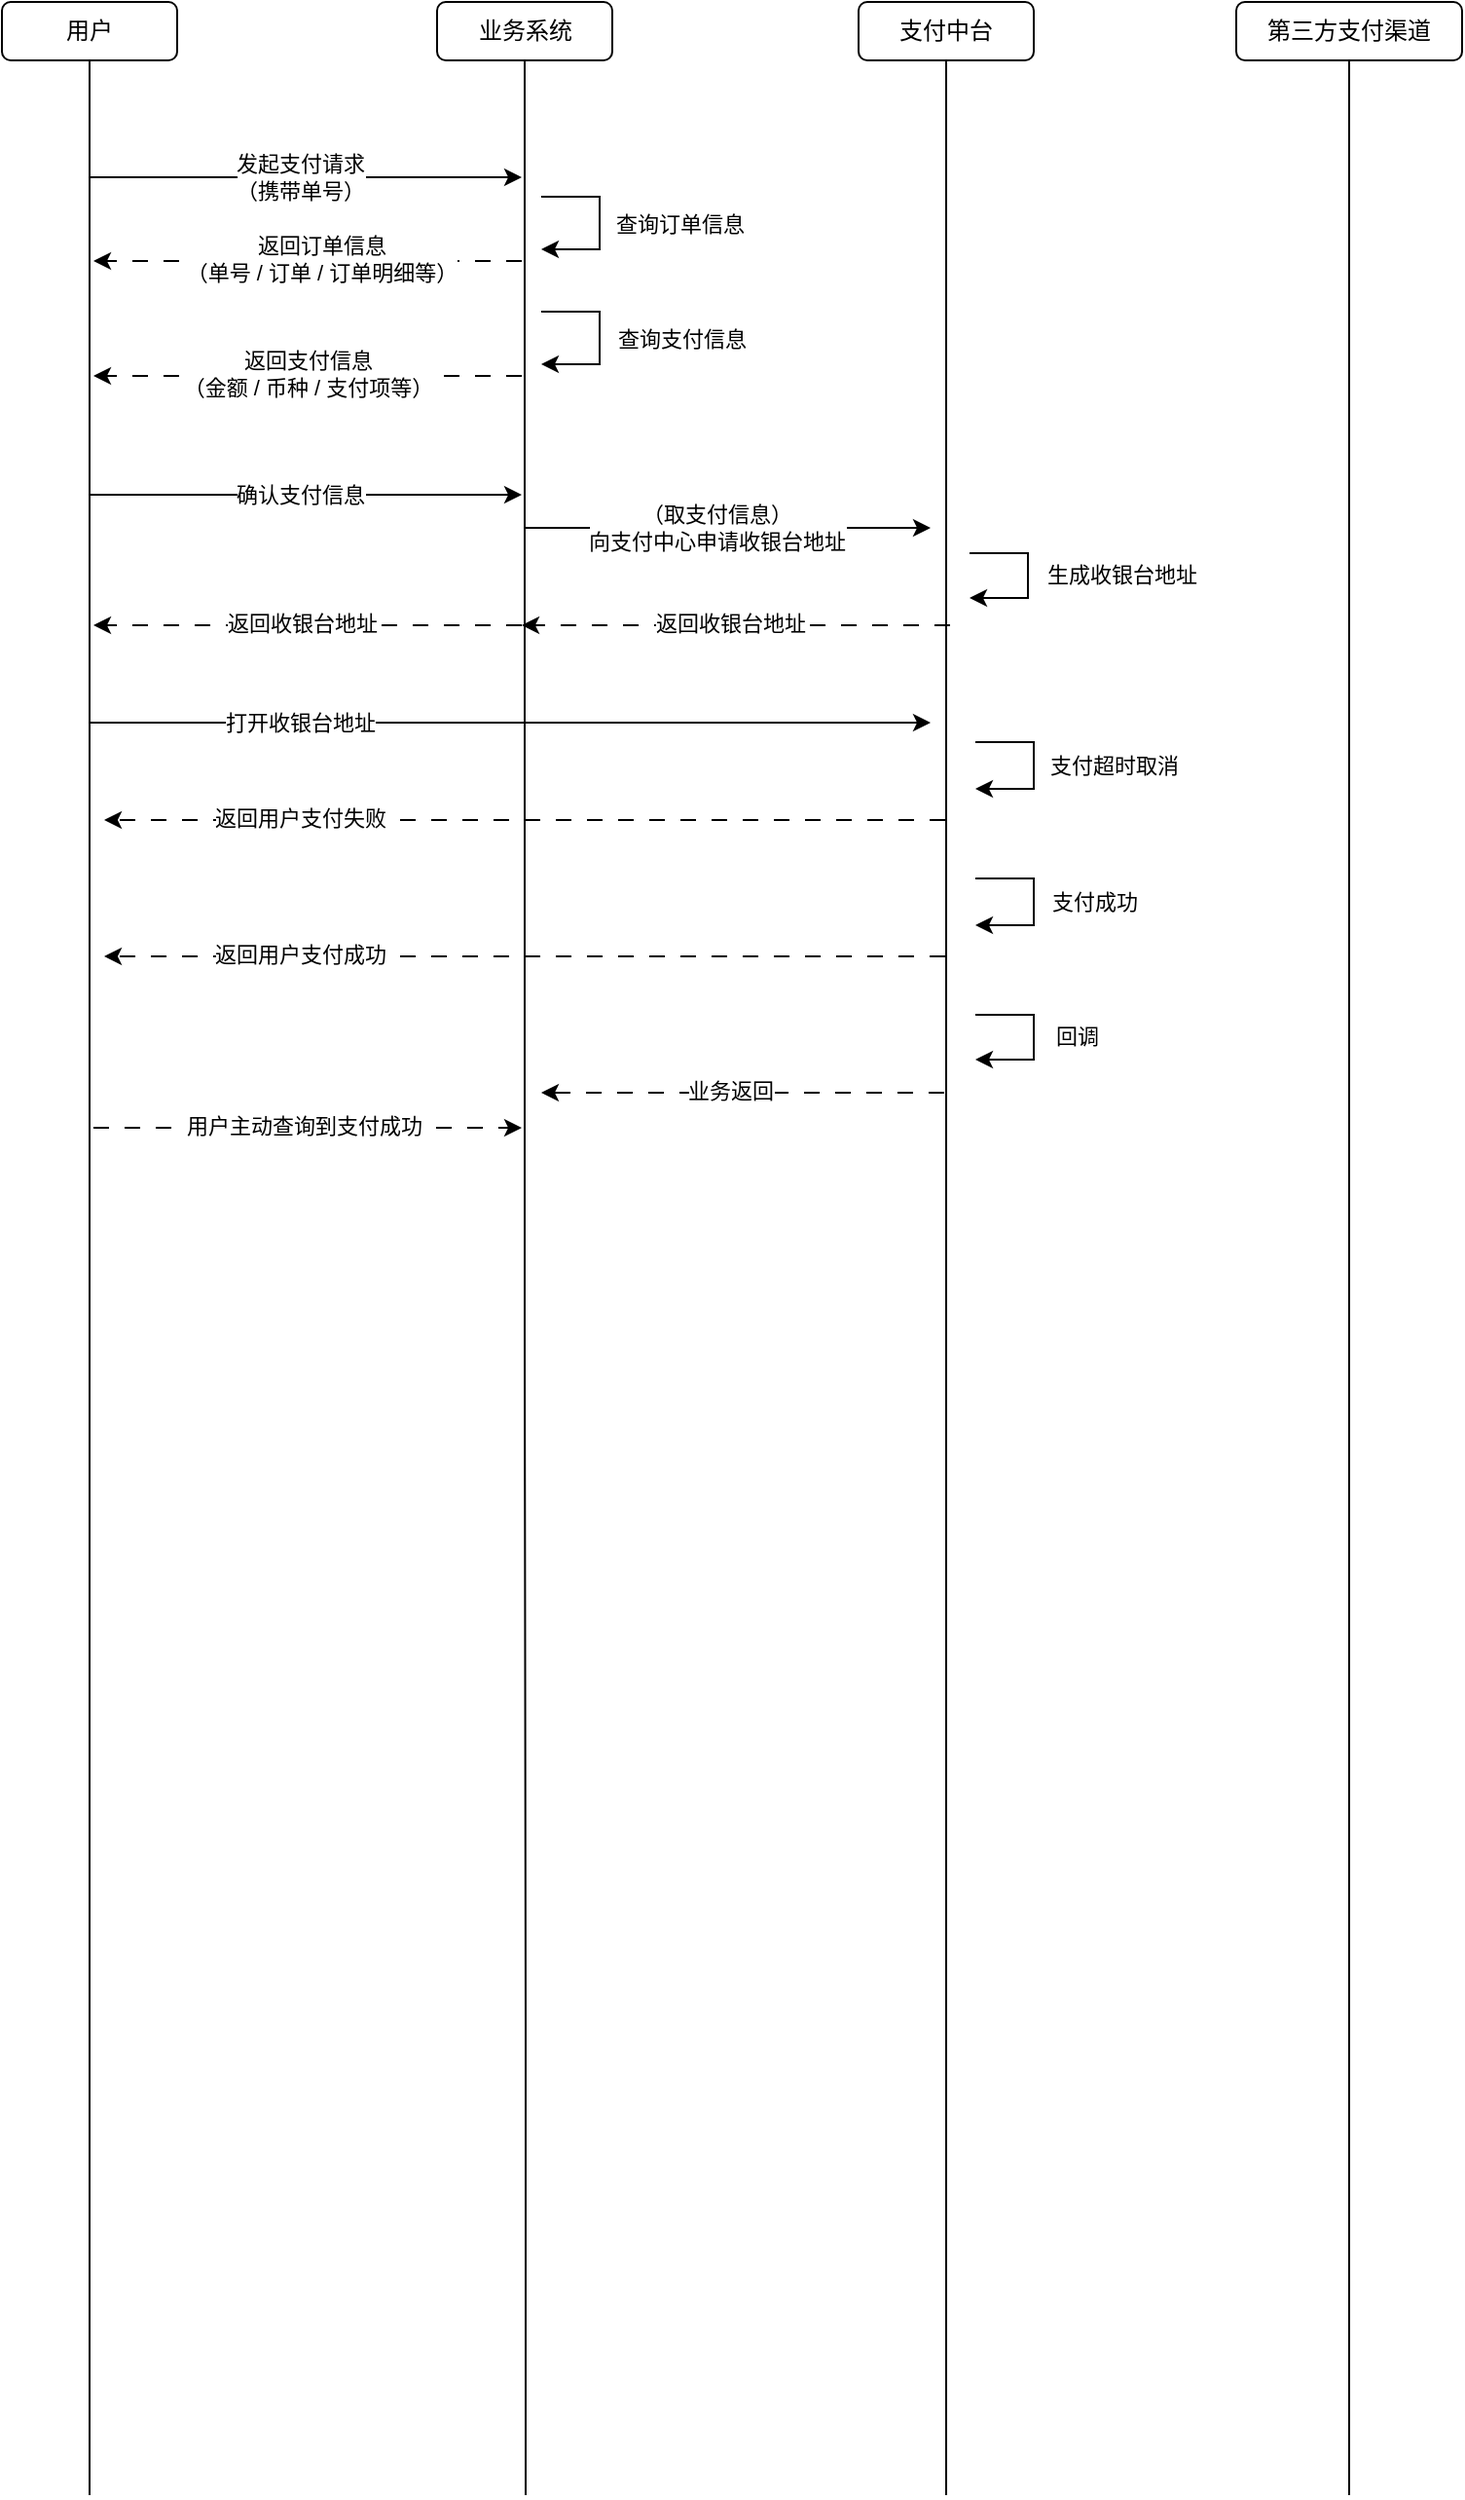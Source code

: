 <mxfile version="26.2.13">
  <diagram name="第 1 页" id="jCKyARXtS3_KU_H70kB-">
    <mxGraphModel dx="2267" dy="1456" grid="1" gridSize="10" guides="1" tooltips="1" connect="1" arrows="1" fold="1" page="1" pageScale="1" pageWidth="827" pageHeight="1169" math="0" shadow="0">
      <root>
        <mxCell id="0" />
        <mxCell id="1" parent="0" />
        <mxCell id="vybOab_Kj2c5safNkpu3-1" style="edgeStyle=orthogonalEdgeStyle;rounded=0;orthogonalLoop=1;jettySize=auto;html=1;exitX=0.5;exitY=1;exitDx=0;exitDy=0;endArrow=none;endFill=0;" parent="1" source="vybOab_Kj2c5safNkpu3-4" edge="1">
          <mxGeometry relative="1" as="geometry">
            <mxPoint x="528" y="1760" as="targetPoint" />
          </mxGeometry>
        </mxCell>
        <mxCell id="vybOab_Kj2c5safNkpu3-4" value="用户" style="rounded=1;whiteSpace=wrap;html=1;" parent="1" vertex="1">
          <mxGeometry x="483" y="480" width="90" height="30" as="geometry" />
        </mxCell>
        <mxCell id="vybOab_Kj2c5safNkpu3-5" style="edgeStyle=orthogonalEdgeStyle;rounded=0;orthogonalLoop=1;jettySize=auto;html=1;endArrow=none;endFill=0;" parent="1" source="vybOab_Kj2c5safNkpu3-6" edge="1">
          <mxGeometry relative="1" as="geometry">
            <mxPoint x="752" y="1760" as="targetPoint" />
            <Array as="points">
              <mxPoint x="752" y="1160" />
              <mxPoint x="752" y="1160" />
              <mxPoint x="752" y="1518" />
            </Array>
          </mxGeometry>
        </mxCell>
        <mxCell id="vybOab_Kj2c5safNkpu3-6" value="业务系统" style="rounded=1;whiteSpace=wrap;html=1;" parent="1" vertex="1">
          <mxGeometry x="706.5" y="480" width="90" height="30" as="geometry" />
        </mxCell>
        <mxCell id="vybOab_Kj2c5safNkpu3-7" style="edgeStyle=orthogonalEdgeStyle;rounded=0;orthogonalLoop=1;jettySize=auto;html=1;endArrow=none;endFill=0;" parent="1" source="vybOab_Kj2c5safNkpu3-8" edge="1">
          <mxGeometry relative="1" as="geometry">
            <mxPoint x="968" y="1760" as="targetPoint" />
          </mxGeometry>
        </mxCell>
        <mxCell id="vybOab_Kj2c5safNkpu3-8" value="支付中台" style="rounded=1;whiteSpace=wrap;html=1;" parent="1" vertex="1">
          <mxGeometry x="923" y="480" width="90" height="30" as="geometry" />
        </mxCell>
        <mxCell id="vybOab_Kj2c5safNkpu3-9" style="edgeStyle=orthogonalEdgeStyle;rounded=0;orthogonalLoop=1;jettySize=auto;html=1;endArrow=none;endFill=0;" parent="1" source="vybOab_Kj2c5safNkpu3-10" edge="1">
          <mxGeometry relative="1" as="geometry">
            <mxPoint x="1175" y="1760" as="targetPoint" />
          </mxGeometry>
        </mxCell>
        <mxCell id="vybOab_Kj2c5safNkpu3-10" value="第三方支付渠道" style="rounded=1;whiteSpace=wrap;html=1;" parent="1" vertex="1">
          <mxGeometry x="1117" y="480" width="116" height="30" as="geometry" />
        </mxCell>
        <mxCell id="vybOab_Kj2c5safNkpu3-11" value="" style="endArrow=classic;html=1;rounded=0;" parent="1" edge="1">
          <mxGeometry width="50" height="50" relative="1" as="geometry">
            <mxPoint x="528" y="570" as="sourcePoint" />
            <mxPoint x="750" y="570" as="targetPoint" />
          </mxGeometry>
        </mxCell>
        <mxCell id="vybOab_Kj2c5safNkpu3-12" value="发起支付请求&lt;div&gt;（携带单号）&lt;/div&gt;" style="edgeLabel;html=1;align=center;verticalAlign=middle;resizable=0;points=[];" parent="vybOab_Kj2c5safNkpu3-11" vertex="1" connectable="0">
          <mxGeometry x="-0.32" y="-1" relative="1" as="geometry">
            <mxPoint x="32" y="-1" as="offset" />
          </mxGeometry>
        </mxCell>
        <mxCell id="vybOab_Kj2c5safNkpu3-13" value="" style="endArrow=classic;html=1;rounded=0;dashed=1;dashPattern=8 8;" parent="1" edge="1">
          <mxGeometry width="50" height="50" relative="1" as="geometry">
            <mxPoint x="750" y="613" as="sourcePoint" />
            <mxPoint x="530" y="613" as="targetPoint" />
          </mxGeometry>
        </mxCell>
        <mxCell id="vybOab_Kj2c5safNkpu3-14" value="返回订单信息&lt;div&gt;（单号 / 订单 / 订单明细等）&lt;/div&gt;" style="edgeLabel;html=1;align=center;verticalAlign=middle;resizable=0;points=[];" parent="vybOab_Kj2c5safNkpu3-13" vertex="1" connectable="0">
          <mxGeometry x="-0.32" y="-1" relative="1" as="geometry">
            <mxPoint x="-28" as="offset" />
          </mxGeometry>
        </mxCell>
        <mxCell id="vybOab_Kj2c5safNkpu3-15" value="" style="endArrow=classic;html=1;rounded=0;" parent="1" edge="1">
          <mxGeometry width="50" height="50" relative="1" as="geometry">
            <mxPoint x="760" y="580" as="sourcePoint" />
            <mxPoint x="760" y="607" as="targetPoint" />
            <Array as="points">
              <mxPoint x="790" y="580" />
              <mxPoint x="790" y="597" />
              <mxPoint x="790" y="607" />
              <mxPoint x="780" y="607" />
            </Array>
          </mxGeometry>
        </mxCell>
        <mxCell id="vybOab_Kj2c5safNkpu3-16" value="查询订单信息" style="edgeLabel;html=1;align=center;verticalAlign=middle;resizable=0;points=[];" parent="vybOab_Kj2c5safNkpu3-15" vertex="1" connectable="0">
          <mxGeometry x="-0.017" y="-1" relative="1" as="geometry">
            <mxPoint x="42" y="1" as="offset" />
          </mxGeometry>
        </mxCell>
        <mxCell id="vybOab_Kj2c5safNkpu3-19" value="" style="endArrow=classic;html=1;rounded=0;" parent="1" edge="1">
          <mxGeometry width="50" height="50" relative="1" as="geometry">
            <mxPoint x="983" y="860" as="sourcePoint" />
            <mxPoint x="983" y="884" as="targetPoint" />
            <Array as="points">
              <mxPoint x="1013" y="860" />
              <mxPoint x="1013" y="877" />
              <mxPoint x="1013" y="884" />
              <mxPoint x="1003" y="884" />
            </Array>
          </mxGeometry>
        </mxCell>
        <mxCell id="vybOab_Kj2c5safNkpu3-20" value="支付超时取消" style="edgeLabel;html=1;align=center;verticalAlign=middle;resizable=0;points=[];" parent="vybOab_Kj2c5safNkpu3-19" vertex="1" connectable="0">
          <mxGeometry x="-0.017" y="-1" relative="1" as="geometry">
            <mxPoint x="42" as="offset" />
          </mxGeometry>
        </mxCell>
        <mxCell id="vybOab_Kj2c5safNkpu3-27" value="" style="endArrow=classic;html=1;rounded=0;" parent="1" edge="1">
          <mxGeometry width="50" height="50" relative="1" as="geometry">
            <mxPoint x="980" y="763" as="sourcePoint" />
            <mxPoint x="980" y="786" as="targetPoint" />
            <Array as="points">
              <mxPoint x="1010" y="763" />
              <mxPoint x="1010" y="780" />
              <mxPoint x="1010" y="786" />
              <mxPoint x="1007" y="786" />
              <mxPoint x="1000" y="786" />
            </Array>
          </mxGeometry>
        </mxCell>
        <mxCell id="vybOab_Kj2c5safNkpu3-28" value="生成收银台地址" style="edgeLabel;html=1;align=center;verticalAlign=middle;resizable=0;points=[];" parent="vybOab_Kj2c5safNkpu3-27" vertex="1" connectable="0">
          <mxGeometry x="-0.017" y="-1" relative="1" as="geometry">
            <mxPoint x="49" as="offset" />
          </mxGeometry>
        </mxCell>
        <mxCell id="vybOab_Kj2c5safNkpu3-33" value="" style="endArrow=classic;html=1;rounded=0;" parent="1" edge="1">
          <mxGeometry width="50" height="50" relative="1" as="geometry">
            <mxPoint x="528" y="733" as="sourcePoint" />
            <mxPoint x="750" y="733" as="targetPoint" />
          </mxGeometry>
        </mxCell>
        <mxCell id="vybOab_Kj2c5safNkpu3-34" value="确认支付信息" style="edgeLabel;html=1;align=center;verticalAlign=middle;resizable=0;points=[];" parent="vybOab_Kj2c5safNkpu3-33" vertex="1" connectable="0">
          <mxGeometry x="-0.32" y="-1" relative="1" as="geometry">
            <mxPoint x="32" y="-1" as="offset" />
          </mxGeometry>
        </mxCell>
        <mxCell id="vybOab_Kj2c5safNkpu3-35" value="" style="endArrow=classic;html=1;rounded=0;" parent="1" edge="1">
          <mxGeometry width="50" height="50" relative="1" as="geometry">
            <mxPoint x="752" y="750" as="sourcePoint" />
            <mxPoint x="960" y="750" as="targetPoint" />
          </mxGeometry>
        </mxCell>
        <mxCell id="vybOab_Kj2c5safNkpu3-36" value="&lt;div&gt;（取支付信息）&lt;/div&gt;向支付中心申请收银台地址" style="edgeLabel;html=1;align=center;verticalAlign=middle;resizable=0;points=[];" parent="vybOab_Kj2c5safNkpu3-35" vertex="1" connectable="0">
          <mxGeometry x="-0.32" y="-1" relative="1" as="geometry">
            <mxPoint x="27" y="-1" as="offset" />
          </mxGeometry>
        </mxCell>
        <mxCell id="vybOab_Kj2c5safNkpu3-37" value="" style="endArrow=classic;html=1;rounded=0;dashed=1;dashPattern=8 8;" parent="1" edge="1">
          <mxGeometry width="50" height="50" relative="1" as="geometry">
            <mxPoint x="967.5" y="900" as="sourcePoint" />
            <mxPoint x="535.5" y="900" as="targetPoint" />
          </mxGeometry>
        </mxCell>
        <mxCell id="vybOab_Kj2c5safNkpu3-38" value="返回用户支付失败" style="edgeLabel;html=1;align=center;verticalAlign=middle;resizable=0;points=[];" parent="vybOab_Kj2c5safNkpu3-37" vertex="1" connectable="0">
          <mxGeometry x="-0.32" y="-1" relative="1" as="geometry">
            <mxPoint x="-185" as="offset" />
          </mxGeometry>
        </mxCell>
        <mxCell id="vybOab_Kj2c5safNkpu3-39" value="" style="endArrow=classic;html=1;rounded=0;dashed=1;dashPattern=8 8;" parent="1" edge="1">
          <mxGeometry width="50" height="50" relative="1" as="geometry">
            <mxPoint x="970" y="800" as="sourcePoint" />
            <mxPoint x="750" y="800" as="targetPoint" />
          </mxGeometry>
        </mxCell>
        <mxCell id="vybOab_Kj2c5safNkpu3-40" value="返回收银台地址" style="edgeLabel;html=1;align=center;verticalAlign=middle;resizable=0;points=[];" parent="vybOab_Kj2c5safNkpu3-39" vertex="1" connectable="0">
          <mxGeometry x="-0.32" y="-1" relative="1" as="geometry">
            <mxPoint x="-38" as="offset" />
          </mxGeometry>
        </mxCell>
        <mxCell id="vybOab_Kj2c5safNkpu3-43" value="" style="endArrow=classic;html=1;rounded=0;" parent="1" edge="1">
          <mxGeometry width="50" height="50" relative="1" as="geometry">
            <mxPoint x="528" y="850" as="sourcePoint" />
            <mxPoint x="960" y="850" as="targetPoint" />
          </mxGeometry>
        </mxCell>
        <mxCell id="vybOab_Kj2c5safNkpu3-44" value="打开收银台地址" style="edgeLabel;html=1;align=center;verticalAlign=middle;resizable=0;points=[];" parent="vybOab_Kj2c5safNkpu3-43" vertex="1" connectable="0">
          <mxGeometry x="-0.32" y="-1" relative="1" as="geometry">
            <mxPoint x="-39" y="-1" as="offset" />
          </mxGeometry>
        </mxCell>
        <mxCell id="vybOab_Kj2c5safNkpu3-48" value="" style="endArrow=classic;html=1;rounded=0;" parent="1" edge="1">
          <mxGeometry width="50" height="50" relative="1" as="geometry">
            <mxPoint x="983" y="1000" as="sourcePoint" />
            <mxPoint x="983" y="1023" as="targetPoint" />
            <Array as="points">
              <mxPoint x="1013" y="1000" />
              <mxPoint x="1013" y="1017" />
              <mxPoint x="1013" y="1023" />
              <mxPoint x="1010" y="1023" />
              <mxPoint x="1003" y="1023" />
            </Array>
          </mxGeometry>
        </mxCell>
        <mxCell id="vybOab_Kj2c5safNkpu3-49" value="回调" style="edgeLabel;html=1;align=center;verticalAlign=middle;resizable=0;points=[];" parent="vybOab_Kj2c5safNkpu3-48" vertex="1" connectable="0">
          <mxGeometry x="-0.017" y="-1" relative="1" as="geometry">
            <mxPoint x="23" as="offset" />
          </mxGeometry>
        </mxCell>
        <mxCell id="vybOab_Kj2c5safNkpu3-52" value="" style="endArrow=classic;html=1;rounded=0;dashed=1;dashPattern=8 8;" parent="1" edge="1">
          <mxGeometry width="50" height="50" relative="1" as="geometry">
            <mxPoint x="967" y="1040" as="sourcePoint" />
            <mxPoint x="760" y="1040" as="targetPoint" />
          </mxGeometry>
        </mxCell>
        <mxCell id="vybOab_Kj2c5safNkpu3-53" value="业务返回" style="edgeLabel;html=1;align=center;verticalAlign=middle;resizable=0;points=[];" parent="vybOab_Kj2c5safNkpu3-52" vertex="1" connectable="0">
          <mxGeometry x="-0.32" y="-1" relative="1" as="geometry">
            <mxPoint x="-40" as="offset" />
          </mxGeometry>
        </mxCell>
        <mxCell id="vybOab_Kj2c5safNkpu3-88" value="" style="endArrow=classic;html=1;rounded=0;dashed=1;dashPattern=8 8;" parent="1" edge="1">
          <mxGeometry width="50" height="50" relative="1" as="geometry">
            <mxPoint x="750" y="672" as="sourcePoint" />
            <mxPoint x="530" y="672" as="targetPoint" />
          </mxGeometry>
        </mxCell>
        <mxCell id="vybOab_Kj2c5safNkpu3-89" value="返回支付信息&lt;div&gt;（金额 / 币种 / 支付项等）&lt;/div&gt;" style="edgeLabel;html=1;align=center;verticalAlign=middle;resizable=0;points=[];" parent="vybOab_Kj2c5safNkpu3-88" vertex="1" connectable="0">
          <mxGeometry x="-0.32" y="-1" relative="1" as="geometry">
            <mxPoint x="-35" as="offset" />
          </mxGeometry>
        </mxCell>
        <mxCell id="vybOab_Kj2c5safNkpu3-90" value="" style="endArrow=classic;html=1;rounded=0;" parent="1" edge="1">
          <mxGeometry width="50" height="50" relative="1" as="geometry">
            <mxPoint x="760" y="639" as="sourcePoint" />
            <mxPoint x="760" y="666" as="targetPoint" />
            <Array as="points">
              <mxPoint x="790" y="639" />
              <mxPoint x="790" y="656" />
              <mxPoint x="790" y="666" />
              <mxPoint x="780" y="666" />
            </Array>
          </mxGeometry>
        </mxCell>
        <mxCell id="vybOab_Kj2c5safNkpu3-91" value="查询支付信息" style="edgeLabel;html=1;align=center;verticalAlign=middle;resizable=0;points=[];" parent="vybOab_Kj2c5safNkpu3-90" vertex="1" connectable="0">
          <mxGeometry x="-0.017" y="-1" relative="1" as="geometry">
            <mxPoint x="43" y="1" as="offset" />
          </mxGeometry>
        </mxCell>
        <mxCell id="-hgKkbOx_Ee55NommrP0-3" value="" style="endArrow=classic;html=1;rounded=0;dashed=1;dashPattern=8 8;" parent="1" edge="1">
          <mxGeometry width="50" height="50" relative="1" as="geometry">
            <mxPoint x="750" y="800" as="sourcePoint" />
            <mxPoint x="530" y="800" as="targetPoint" />
          </mxGeometry>
        </mxCell>
        <mxCell id="-hgKkbOx_Ee55NommrP0-4" value="返回收银台地址" style="edgeLabel;html=1;align=center;verticalAlign=middle;resizable=0;points=[];" parent="-hgKkbOx_Ee55NommrP0-3" vertex="1" connectable="0">
          <mxGeometry x="-0.32" y="-1" relative="1" as="geometry">
            <mxPoint x="-38" as="offset" />
          </mxGeometry>
        </mxCell>
        <mxCell id="-hgKkbOx_Ee55NommrP0-5" value="" style="endArrow=classic;html=1;rounded=0;" parent="1" edge="1">
          <mxGeometry width="50" height="50" relative="1" as="geometry">
            <mxPoint x="983" y="930" as="sourcePoint" />
            <mxPoint x="983" y="954" as="targetPoint" />
            <Array as="points">
              <mxPoint x="1013" y="930" />
              <mxPoint x="1013" y="947" />
              <mxPoint x="1013" y="954" />
              <mxPoint x="1003" y="954" />
            </Array>
          </mxGeometry>
        </mxCell>
        <mxCell id="-hgKkbOx_Ee55NommrP0-6" value="支付成功" style="edgeLabel;html=1;align=center;verticalAlign=middle;resizable=0;points=[];" parent="-hgKkbOx_Ee55NommrP0-5" vertex="1" connectable="0">
          <mxGeometry x="-0.017" y="-1" relative="1" as="geometry">
            <mxPoint x="32" as="offset" />
          </mxGeometry>
        </mxCell>
        <mxCell id="-hgKkbOx_Ee55NommrP0-7" value="" style="endArrow=classic;html=1;rounded=0;dashed=1;dashPattern=8 8;" parent="1" edge="1">
          <mxGeometry width="50" height="50" relative="1" as="geometry">
            <mxPoint x="967.5" y="970" as="sourcePoint" />
            <mxPoint x="535.5" y="970" as="targetPoint" />
          </mxGeometry>
        </mxCell>
        <mxCell id="-hgKkbOx_Ee55NommrP0-8" value="返回用户支付成功" style="edgeLabel;html=1;align=center;verticalAlign=middle;resizable=0;points=[];" parent="-hgKkbOx_Ee55NommrP0-7" vertex="1" connectable="0">
          <mxGeometry x="-0.32" y="-1" relative="1" as="geometry">
            <mxPoint x="-185" as="offset" />
          </mxGeometry>
        </mxCell>
        <mxCell id="-hgKkbOx_Ee55NommrP0-9" value="" style="endArrow=classic;html=1;rounded=0;dashed=1;dashPattern=8 8;" parent="1" edge="1">
          <mxGeometry width="50" height="50" relative="1" as="geometry">
            <mxPoint x="530" y="1058" as="sourcePoint" />
            <mxPoint x="750" y="1058" as="targetPoint" />
          </mxGeometry>
        </mxCell>
        <mxCell id="-hgKkbOx_Ee55NommrP0-10" value="用户主动查询到支付成功" style="edgeLabel;html=1;align=center;verticalAlign=middle;resizable=0;points=[];" parent="-hgKkbOx_Ee55NommrP0-9" vertex="1" connectable="0">
          <mxGeometry x="-0.32" y="-1" relative="1" as="geometry">
            <mxPoint x="33" y="-2" as="offset" />
          </mxGeometry>
        </mxCell>
      </root>
    </mxGraphModel>
  </diagram>
</mxfile>
